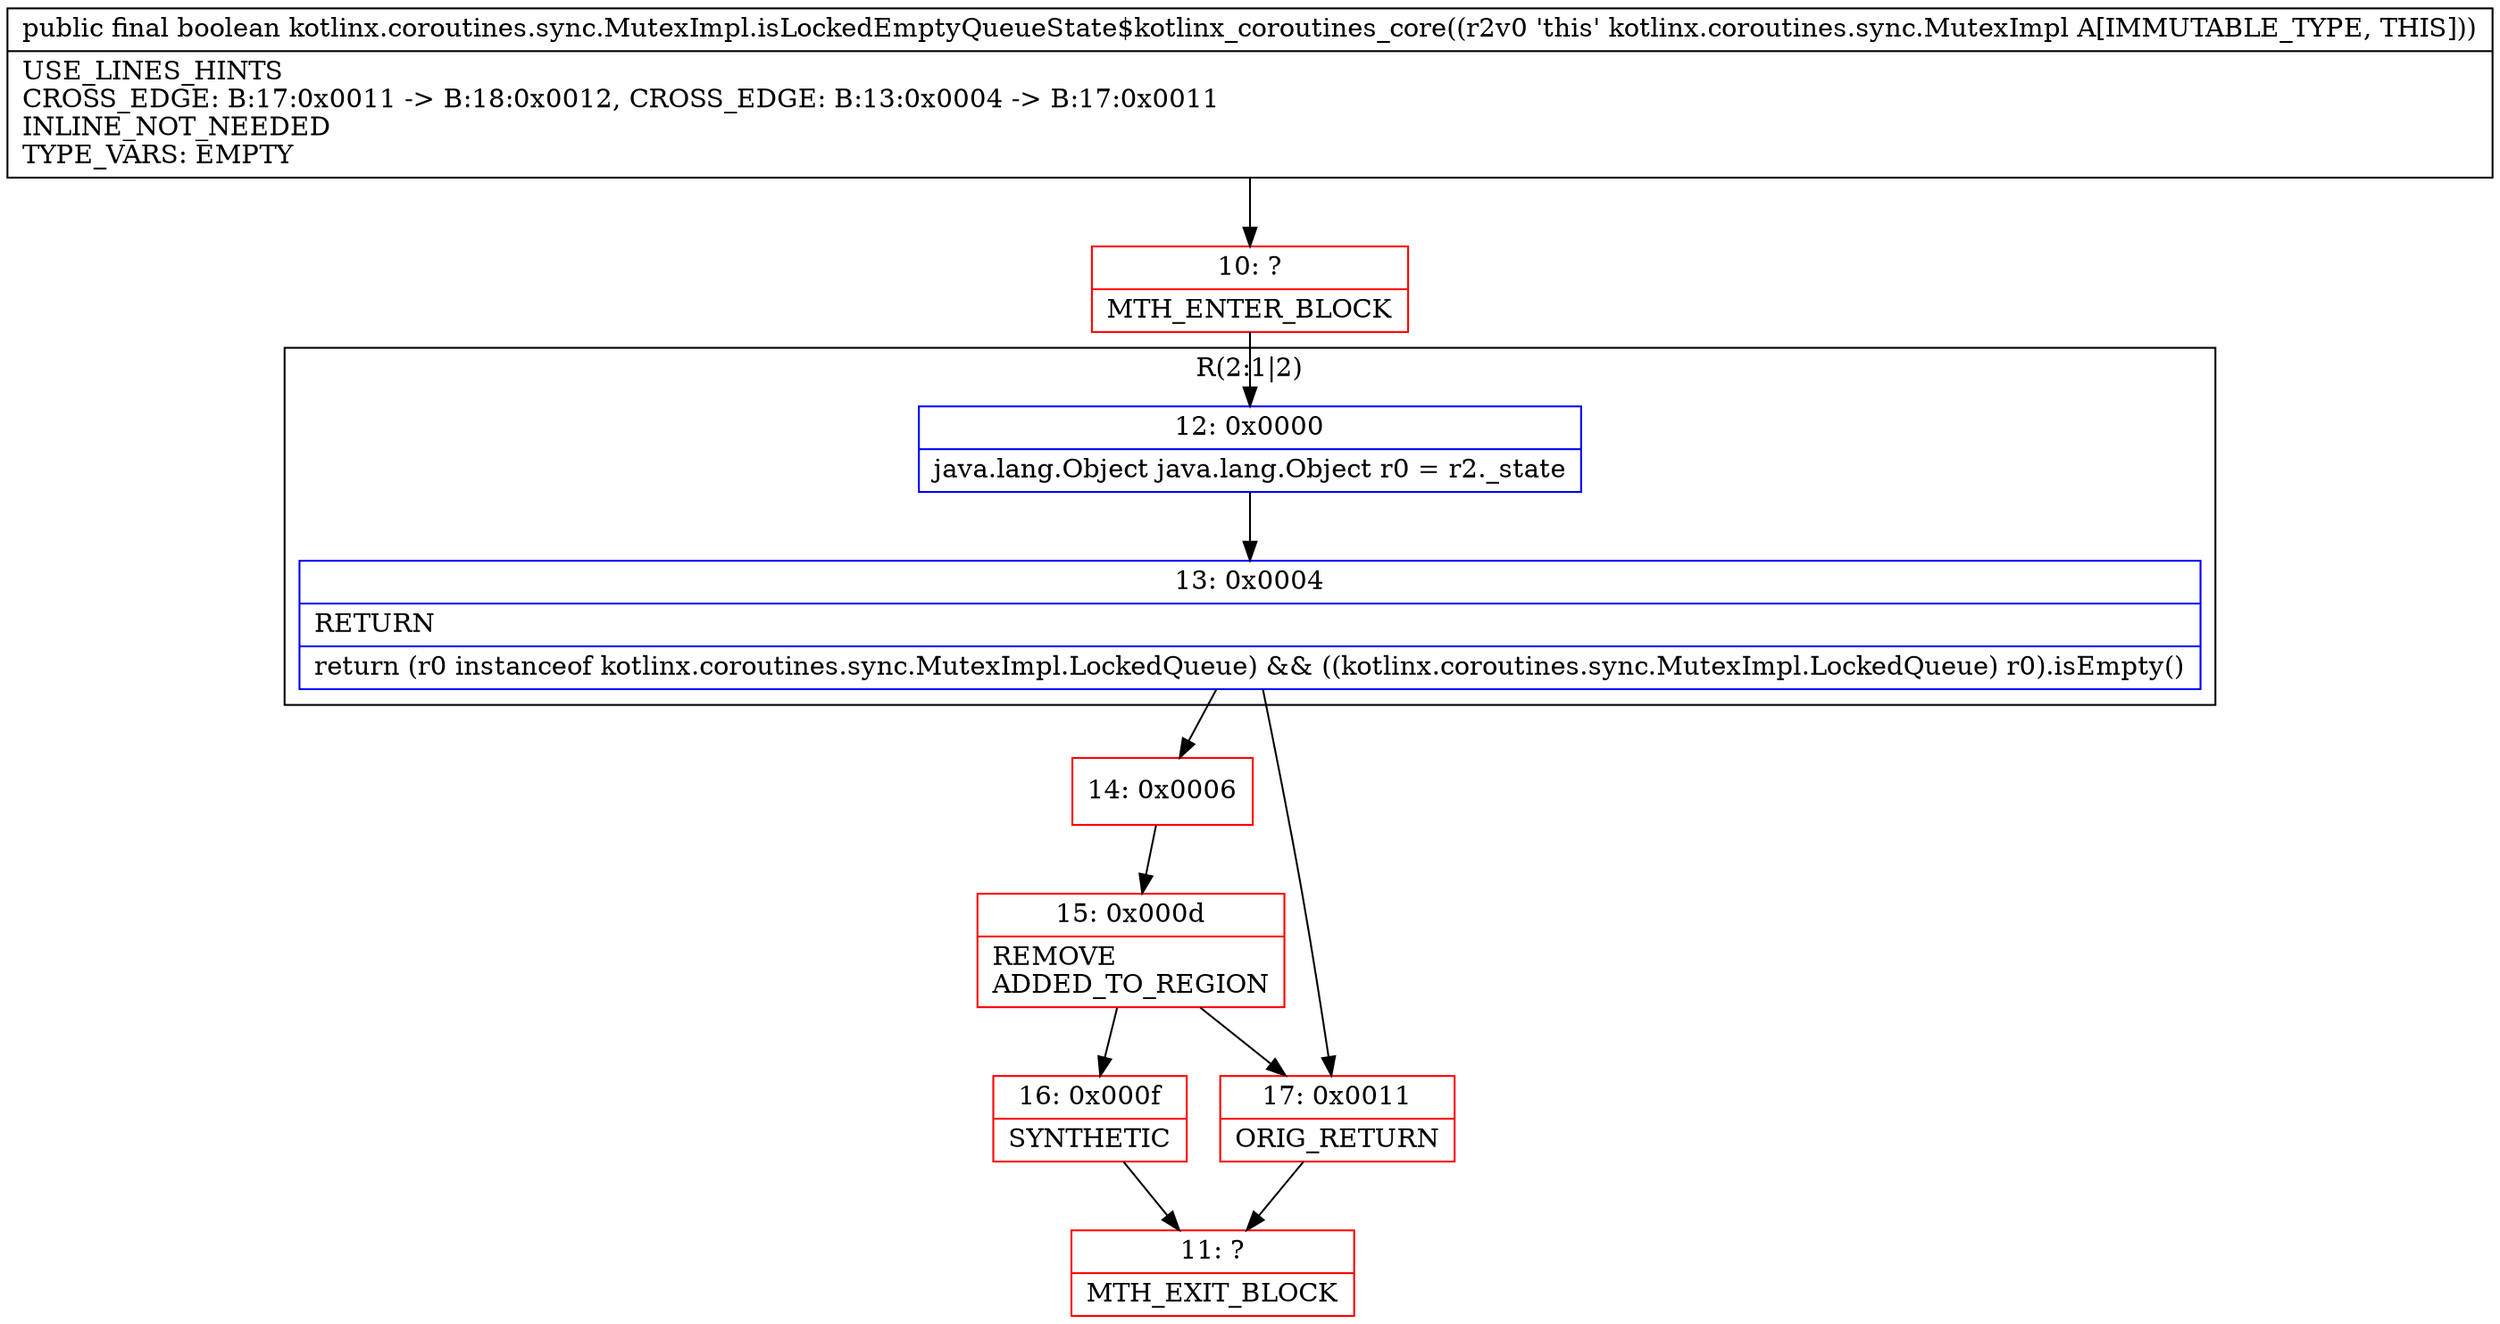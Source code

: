 digraph "CFG forkotlinx.coroutines.sync.MutexImpl.isLockedEmptyQueueState$kotlinx_coroutines_core()Z" {
subgraph cluster_Region_1692204434 {
label = "R(2:1|2)";
node [shape=record,color=blue];
Node_12 [shape=record,label="{12\:\ 0x0000|java.lang.Object java.lang.Object r0 = r2._state\l}"];
Node_13 [shape=record,label="{13\:\ 0x0004|RETURN\l|return (r0 instanceof kotlinx.coroutines.sync.MutexImpl.LockedQueue) && ((kotlinx.coroutines.sync.MutexImpl.LockedQueue) r0).isEmpty()\l}"];
}
Node_10 [shape=record,color=red,label="{10\:\ ?|MTH_ENTER_BLOCK\l}"];
Node_14 [shape=record,color=red,label="{14\:\ 0x0006}"];
Node_15 [shape=record,color=red,label="{15\:\ 0x000d|REMOVE\lADDED_TO_REGION\l}"];
Node_16 [shape=record,color=red,label="{16\:\ 0x000f|SYNTHETIC\l}"];
Node_11 [shape=record,color=red,label="{11\:\ ?|MTH_EXIT_BLOCK\l}"];
Node_17 [shape=record,color=red,label="{17\:\ 0x0011|ORIG_RETURN\l}"];
MethodNode[shape=record,label="{public final boolean kotlinx.coroutines.sync.MutexImpl.isLockedEmptyQueueState$kotlinx_coroutines_core((r2v0 'this' kotlinx.coroutines.sync.MutexImpl A[IMMUTABLE_TYPE, THIS]))  | USE_LINES_HINTS\lCROSS_EDGE: B:17:0x0011 \-\> B:18:0x0012, CROSS_EDGE: B:13:0x0004 \-\> B:17:0x0011\lINLINE_NOT_NEEDED\lTYPE_VARS: EMPTY\l}"];
MethodNode -> Node_10;Node_12 -> Node_13;
Node_13 -> Node_14;
Node_13 -> Node_17;
Node_10 -> Node_12;
Node_14 -> Node_15;
Node_15 -> Node_16;
Node_15 -> Node_17;
Node_16 -> Node_11;
Node_17 -> Node_11;
}

